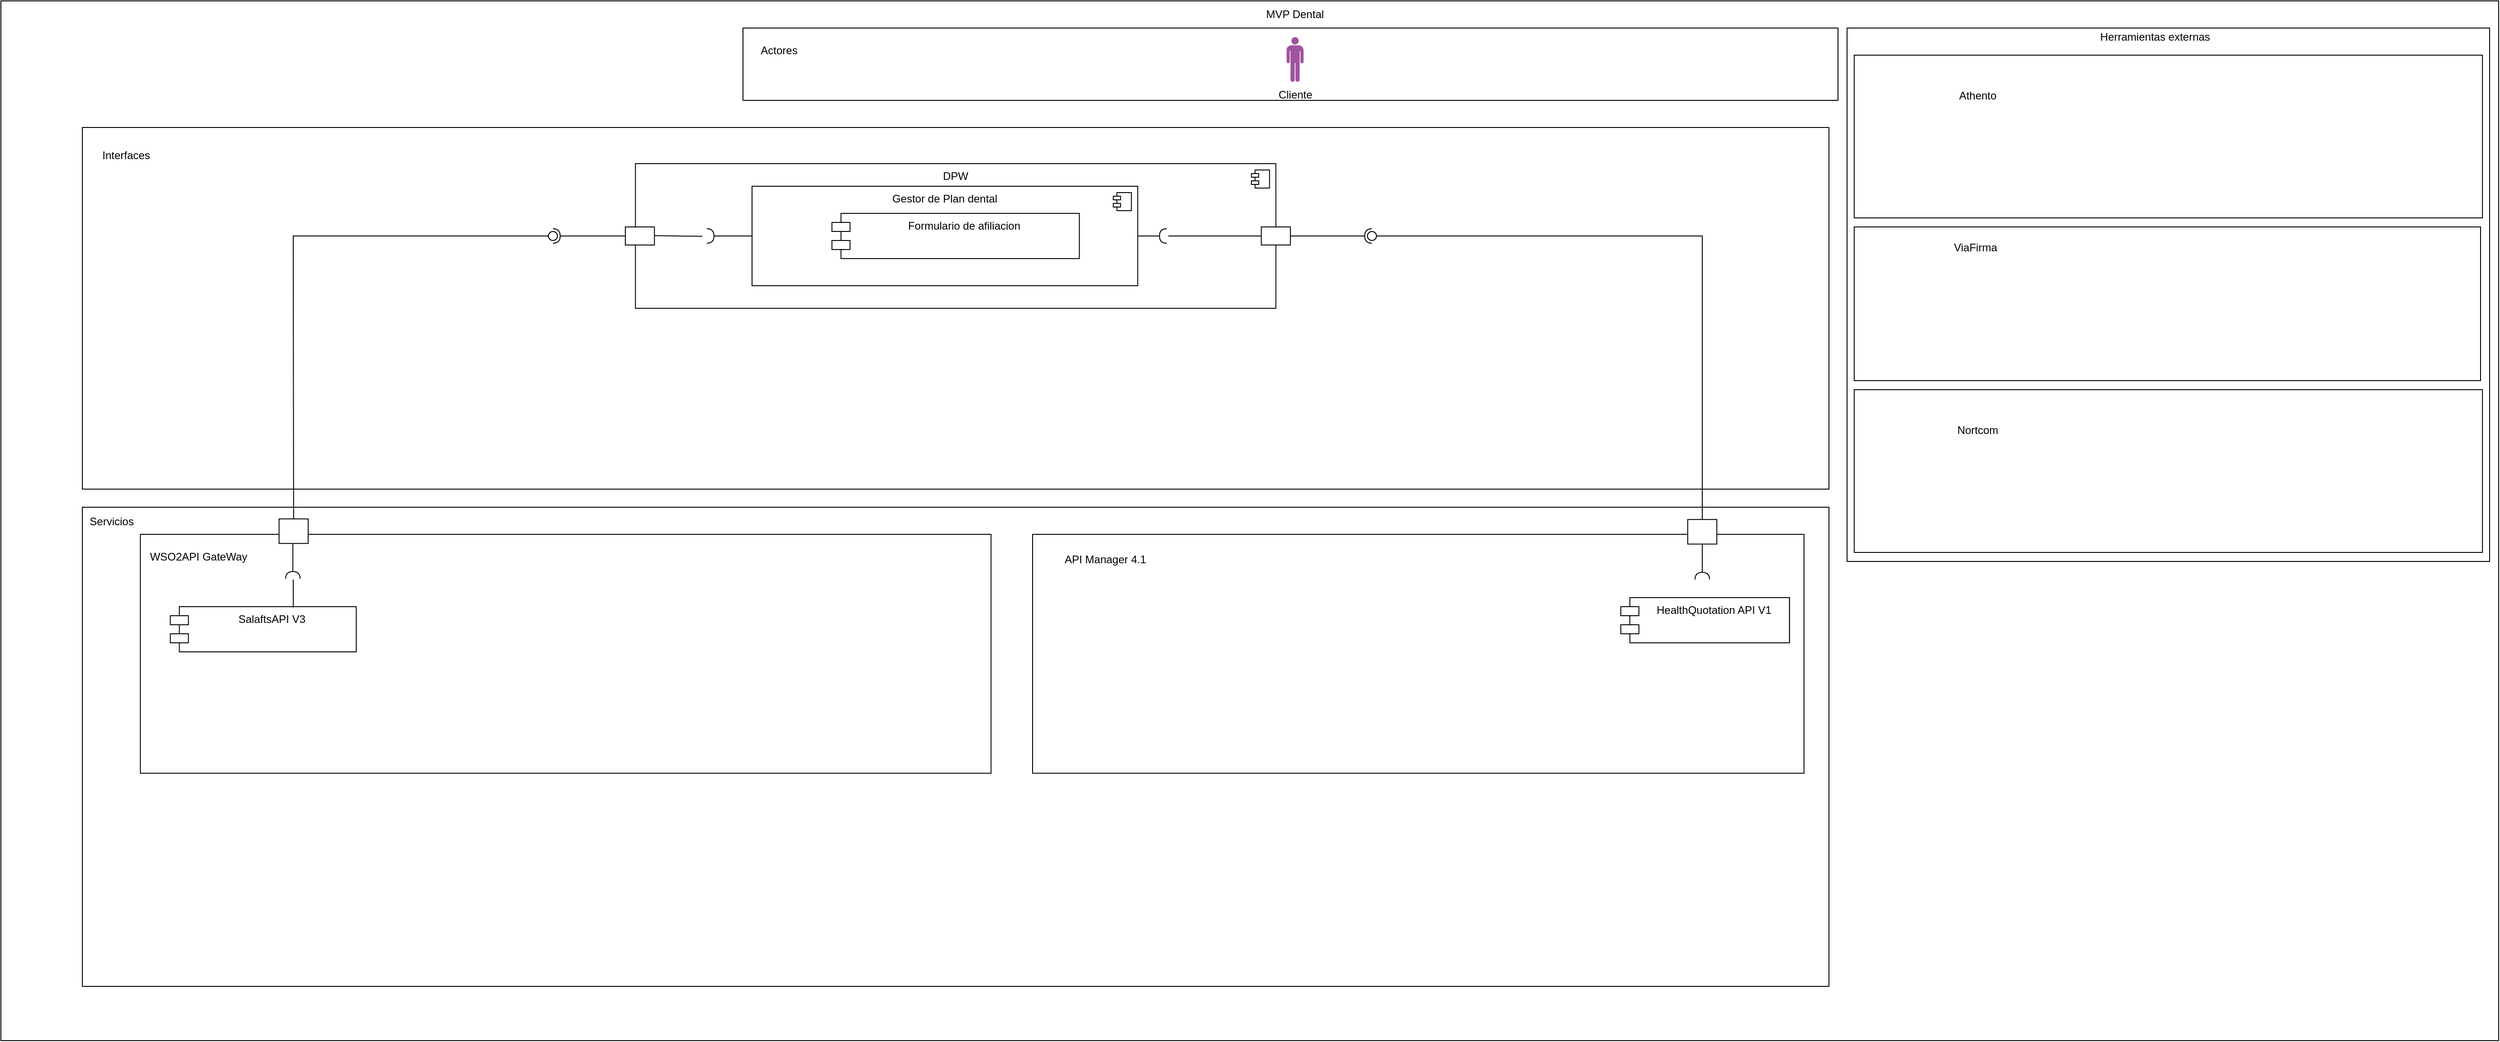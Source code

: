 <mxfile version="21.5.0" type="github">
  <diagram name="Página-1" id="krpdUyUT6v79SxLGfqw4">
    <mxGraphModel dx="3412" dy="1115" grid="1" gridSize="10" guides="1" tooltips="1" connect="1" arrows="1" fold="1" page="1" pageScale="1" pageWidth="827" pageHeight="1169" math="0" shadow="0">
      <root>
        <mxCell id="0" />
        <mxCell id="1" parent="0" />
        <mxCell id="VXzF6CQ3nzJFu0sVqifj-1" value="" style="rounded=0;whiteSpace=wrap;html=1;align=left;" parent="1" vertex="1">
          <mxGeometry x="-820" y="40" width="2760" height="1150" as="geometry" />
        </mxCell>
        <mxCell id="VXzF6CQ3nzJFu0sVqifj-2" value="MVP Dental" style="text;html=1;strokeColor=none;fillColor=none;align=center;verticalAlign=middle;whiteSpace=wrap;rounded=0;" parent="1" vertex="1">
          <mxGeometry x="500" y="40" width="220" height="30" as="geometry" />
        </mxCell>
        <mxCell id="VXzF6CQ3nzJFu0sVqifj-3" value="" style="rounded=0;whiteSpace=wrap;html=1;" parent="1" vertex="1">
          <mxGeometry y="70" width="1210" height="80" as="geometry" />
        </mxCell>
        <mxCell id="VXzF6CQ3nzJFu0sVqifj-4" value="Actores" style="text;html=1;strokeColor=none;fillColor=none;align=center;verticalAlign=middle;whiteSpace=wrap;rounded=0;" parent="1" vertex="1">
          <mxGeometry x="10" y="80" width="60" height="30" as="geometry" />
        </mxCell>
        <mxCell id="VXzF6CQ3nzJFu0sVqifj-5" value="Cliente" style="verticalLabelPosition=bottom;sketch=0;html=1;fillColor=#A153A0;verticalAlign=top;align=center;pointerEvents=1;shape=mxgraph.cisco_safe.design.actor_2;" parent="1" vertex="1">
          <mxGeometry x="600.5" y="80" width="19" height="50" as="geometry" />
        </mxCell>
        <mxCell id="VXzF6CQ3nzJFu0sVqifj-7" value="" style="rounded=0;whiteSpace=wrap;html=1;container=1;horizontal=0;" parent="1" vertex="1">
          <mxGeometry x="-730" y="180" width="1930" height="400" as="geometry">
            <mxRectangle x="10" y="160" width="50" height="40" as="alternateBounds" />
          </mxGeometry>
        </mxCell>
        <mxCell id="8SM5mn7jP-pG8jJ_LnsT-10" value="DPW" style="html=1;dropTarget=0;whiteSpace=wrap;verticalAlign=top;" vertex="1" parent="VXzF6CQ3nzJFu0sVqifj-7">
          <mxGeometry x="611.167" y="40" width="707.667" height="160" as="geometry" />
        </mxCell>
        <mxCell id="8SM5mn7jP-pG8jJ_LnsT-11" value="" style="shape=module;jettyWidth=8;jettyHeight=4;" vertex="1" parent="8SM5mn7jP-pG8jJ_LnsT-10">
          <mxGeometry x="1" width="20" height="20" relative="1" as="geometry">
            <mxPoint x="-27" y="7" as="offset" />
          </mxGeometry>
        </mxCell>
        <mxCell id="8SM5mn7jP-pG8jJ_LnsT-12" value="Gestor de Plan dental" style="html=1;dropTarget=0;whiteSpace=wrap;verticalAlign=top;" vertex="1" parent="VXzF6CQ3nzJFu0sVqifj-7">
          <mxGeometry x="739.997" y="65" width="426.208" height="110" as="geometry" />
        </mxCell>
        <mxCell id="8SM5mn7jP-pG8jJ_LnsT-13" value="" style="shape=module;jettyWidth=8;jettyHeight=4;" vertex="1" parent="8SM5mn7jP-pG8jJ_LnsT-12">
          <mxGeometry x="1" width="20" height="20" relative="1" as="geometry">
            <mxPoint x="-27" y="7" as="offset" />
          </mxGeometry>
        </mxCell>
        <mxCell id="VXzF6CQ3nzJFu0sVqifj-10" value="Interfaces" style="text;html=1;strokeColor=none;fillColor=none;align=center;verticalAlign=middle;whiteSpace=wrap;rounded=0;" parent="VXzF6CQ3nzJFu0sVqifj-7" vertex="1">
          <mxGeometry y="10.001" width="96.5" height="41.818" as="geometry" />
        </mxCell>
        <mxCell id="8SM5mn7jP-pG8jJ_LnsT-9" value="Formulario de afiliacion" style="shape=module;align=left;spacingLeft=20;align=center;verticalAlign=top;whiteSpace=wrap;html=1;" vertex="1" parent="VXzF6CQ3nzJFu0sVqifj-7">
          <mxGeometry x="828.287" y="95" width="273.417" height="50" as="geometry" />
        </mxCell>
        <mxCell id="8SM5mn7jP-pG8jJ_LnsT-31" value="" style="html=1;whiteSpace=wrap;" vertex="1" parent="VXzF6CQ3nzJFu0sVqifj-7">
          <mxGeometry x="1302.75" y="110" width="32.167" height="20" as="geometry" />
        </mxCell>
        <mxCell id="8SM5mn7jP-pG8jJ_LnsT-38" value="" style="rounded=0;orthogonalLoop=1;jettySize=auto;html=1;endArrow=halfCircle;endFill=0;entryX=0.5;entryY=0.5;endSize=6;strokeWidth=1;sketch=0;exitX=1;exitY=0.5;exitDx=0;exitDy=0;" edge="1" parent="VXzF6CQ3nzJFu0sVqifj-7" source="8SM5mn7jP-pG8jJ_LnsT-12">
          <mxGeometry relative="1" as="geometry">
            <mxPoint x="1109.75" y="145" as="sourcePoint" />
            <mxPoint x="1198.208" y="120" as="targetPoint" />
          </mxGeometry>
        </mxCell>
        <mxCell id="8SM5mn7jP-pG8jJ_LnsT-37" value="" style="rounded=0;orthogonalLoop=1;jettySize=auto;html=1;endArrow=none;endFill=0;sketch=0;sourcePerimeterSpacing=0;targetPerimeterSpacing=0;exitX=0;exitY=0.5;exitDx=0;exitDy=0;" edge="1" parent="VXzF6CQ3nzJFu0sVqifj-7" source="8SM5mn7jP-pG8jJ_LnsT-31">
          <mxGeometry relative="1" as="geometry">
            <mxPoint x="1286.667" y="120" as="sourcePoint" />
            <mxPoint x="1200" y="120" as="targetPoint" />
          </mxGeometry>
        </mxCell>
        <mxCell id="8SM5mn7jP-pG8jJ_LnsT-101" value="" style="html=1;whiteSpace=wrap;" vertex="1" parent="VXzF6CQ3nzJFu0sVqifj-7">
          <mxGeometry x="600" y="110" width="32.167" height="20" as="geometry" />
        </mxCell>
        <mxCell id="8SM5mn7jP-pG8jJ_LnsT-102" value="" style="rounded=0;orthogonalLoop=1;jettySize=auto;html=1;endArrow=halfCircle;endFill=0;endSize=6;strokeWidth=1;sketch=0;exitX=0;exitY=0.5;exitDx=0;exitDy=0;" edge="1" parent="VXzF6CQ3nzJFu0sVqifj-7" source="8SM5mn7jP-pG8jJ_LnsT-12">
          <mxGeometry relative="1" as="geometry">
            <mxPoint x="510" y="260" as="sourcePoint" />
            <mxPoint x="690" y="120" as="targetPoint" />
          </mxGeometry>
        </mxCell>
        <mxCell id="8SM5mn7jP-pG8jJ_LnsT-103" value="" style="rounded=0;orthogonalLoop=1;jettySize=auto;html=1;endArrow=none;endFill=0;sketch=0;sourcePerimeterSpacing=0;targetPerimeterSpacing=0;" edge="1" parent="VXzF6CQ3nzJFu0sVqifj-7">
          <mxGeometry relative="1" as="geometry">
            <mxPoint x="685.17" y="120.38" as="sourcePoint" />
            <mxPoint x="632.17" y="119.61" as="targetPoint" />
          </mxGeometry>
        </mxCell>
        <mxCell id="8SM5mn7jP-pG8jJ_LnsT-121" value="" style="rounded=0;orthogonalLoop=1;jettySize=auto;html=1;endArrow=halfCircle;endFill=0;entryX=0.5;entryY=0.5;endSize=6;strokeWidth=1;sketch=0;exitX=1;exitY=0.5;exitDx=0;exitDy=0;" edge="1" target="8SM5mn7jP-pG8jJ_LnsT-122" parent="VXzF6CQ3nzJFu0sVqifj-7" source="8SM5mn7jP-pG8jJ_LnsT-31">
          <mxGeometry relative="1" as="geometry">
            <mxPoint x="1389" y="245" as="sourcePoint" />
          </mxGeometry>
        </mxCell>
        <mxCell id="8SM5mn7jP-pG8jJ_LnsT-122" value="" style="ellipse;whiteSpace=wrap;html=1;align=center;aspect=fixed;resizable=0;points=[];outlineConnect=0;sketch=0;" vertex="1" parent="VXzF6CQ3nzJFu0sVqifj-7">
          <mxGeometry x="1420" y="115" width="10" height="10" as="geometry" />
        </mxCell>
        <mxCell id="8SM5mn7jP-pG8jJ_LnsT-140" value="" style="rounded=0;orthogonalLoop=1;jettySize=auto;html=1;endArrow=halfCircle;endFill=0;entryX=0.5;entryY=0.5;endSize=6;strokeWidth=1;sketch=0;" edge="1" target="8SM5mn7jP-pG8jJ_LnsT-141" parent="VXzF6CQ3nzJFu0sVqifj-7">
          <mxGeometry relative="1" as="geometry">
            <mxPoint x="540" y="120" as="sourcePoint" />
            <Array as="points">
              <mxPoint x="600" y="120" />
            </Array>
          </mxGeometry>
        </mxCell>
        <mxCell id="8SM5mn7jP-pG8jJ_LnsT-141" value="" style="ellipse;whiteSpace=wrap;html=1;align=center;aspect=fixed;resizable=0;points=[];outlineConnect=0;sketch=0;" vertex="1" parent="VXzF6CQ3nzJFu0sVqifj-7">
          <mxGeometry x="515" y="115" width="10" height="10" as="geometry" />
        </mxCell>
        <mxCell id="VXzF6CQ3nzJFu0sVqifj-11" value="" style="rounded=0;whiteSpace=wrap;html=1;container=1;" parent="1" vertex="1">
          <mxGeometry x="-730" y="600" width="1930" height="530" as="geometry" />
        </mxCell>
        <mxCell id="VXzF6CQ3nzJFu0sVqifj-12" value="Servicios" style="text;html=1;strokeColor=none;fillColor=none;align=center;verticalAlign=middle;whiteSpace=wrap;rounded=0;" parent="VXzF6CQ3nzJFu0sVqifj-11" vertex="1">
          <mxGeometry x="-16.5" y="1.46" width="96.5" height="28.538" as="geometry" />
        </mxCell>
        <mxCell id="VXzF6CQ3nzJFu0sVqifj-23" value="" style="rounded=0;whiteSpace=wrap;html=1;container=1;" parent="VXzF6CQ3nzJFu0sVqifj-11" vertex="1">
          <mxGeometry x="1050" y="30" width="852.417" height="264.25" as="geometry">
            <mxRectangle x="10" y="160" width="50" height="40" as="alternateBounds" />
          </mxGeometry>
        </mxCell>
        <mxCell id="VXzF6CQ3nzJFu0sVqifj-24" value="API Manager 4.1" style="text;html=1;strokeColor=none;fillColor=none;align=center;verticalAlign=middle;whiteSpace=wrap;rounded=0;" parent="VXzF6CQ3nzJFu0sVqifj-23" vertex="1">
          <mxGeometry y="12.819" width="160.833" height="29.912" as="geometry" />
        </mxCell>
        <mxCell id="8SM5mn7jP-pG8jJ_LnsT-4" value="HealthQuotation API V1" style="shape=module;align=left;spacingLeft=20;align=center;verticalAlign=top;whiteSpace=wrap;html=1;" vertex="1" parent="VXzF6CQ3nzJFu0sVqifj-23">
          <mxGeometry x="650" y="70" width="186.33" height="50" as="geometry" />
        </mxCell>
        <mxCell id="8SM5mn7jP-pG8jJ_LnsT-51" value="" style="ellipse;whiteSpace=wrap;html=1;align=center;aspect=fixed;fillColor=none;strokeColor=none;resizable=0;points=[[0.5,0.5]];outlineConnect=0;" vertex="1" parent="VXzF6CQ3nzJFu0sVqifj-23">
          <mxGeometry x="703.5" y="30" width="10" height="10" as="geometry" />
        </mxCell>
        <mxCell id="8SM5mn7jP-pG8jJ_LnsT-57" value="HealthQuotation API V1" style="shape=module;align=left;spacingLeft=20;align=center;verticalAlign=top;whiteSpace=wrap;html=1;" vertex="1" parent="VXzF6CQ3nzJFu0sVqifj-23">
          <mxGeometry x="650" y="70" width="186.33" height="50" as="geometry" />
        </mxCell>
        <mxCell id="8SM5mn7jP-pG8jJ_LnsT-41" value="" style="html=1;whiteSpace=wrap;" vertex="1" parent="VXzF6CQ3nzJFu0sVqifj-11">
          <mxGeometry x="1773.92" y="13.589" width="32.167" height="27.179" as="geometry" />
        </mxCell>
        <mxCell id="8SM5mn7jP-pG8jJ_LnsT-50" value="" style="rounded=0;orthogonalLoop=1;jettySize=auto;html=1;endArrow=halfCircle;endFill=0;endSize=6;strokeWidth=1;sketch=0;fontSize=12;curved=1;exitX=0.5;exitY=1;exitDx=0;exitDy=0;" edge="1" parent="VXzF6CQ3nzJFu0sVqifj-11" source="8SM5mn7jP-pG8jJ_LnsT-41">
          <mxGeometry relative="1" as="geometry">
            <mxPoint x="1790" y="65" as="sourcePoint" />
            <mxPoint x="1790" y="80" as="targetPoint" />
            <Array as="points">
              <mxPoint x="1790" y="60" />
            </Array>
          </mxGeometry>
        </mxCell>
        <mxCell id="8SM5mn7jP-pG8jJ_LnsT-68" value="" style="rounded=0;whiteSpace=wrap;html=1;container=1;" vertex="1" parent="VXzF6CQ3nzJFu0sVqifj-11">
          <mxGeometry x="64.11" y="30" width="940" height="264.25" as="geometry">
            <mxRectangle x="10" y="160" width="50" height="40" as="alternateBounds" />
          </mxGeometry>
        </mxCell>
        <mxCell id="8SM5mn7jP-pG8jJ_LnsT-69" value="WSO2API GateWay" style="text;html=1;strokeColor=none;fillColor=none;align=center;verticalAlign=middle;whiteSpace=wrap;rounded=0;" vertex="1" parent="8SM5mn7jP-pG8jJ_LnsT-68">
          <mxGeometry x="-24.11" y="10.089" width="177.358" height="29.912" as="geometry" />
        </mxCell>
        <mxCell id="8SM5mn7jP-pG8jJ_LnsT-70" value="SalaftsAPI V3" style="shape=module;align=left;spacingLeft=20;align=center;verticalAlign=top;whiteSpace=wrap;html=1;" vertex="1" parent="8SM5mn7jP-pG8jJ_LnsT-68">
          <mxGeometry x="33.082" y="80" width="205.475" height="50" as="geometry" />
        </mxCell>
        <mxCell id="8SM5mn7jP-pG8jJ_LnsT-71" value="" style="ellipse;whiteSpace=wrap;html=1;align=center;aspect=fixed;fillColor=none;strokeColor=none;resizable=0;points=[[0.5,0.5]];outlineConnect=0;" vertex="1" parent="8SM5mn7jP-pG8jJ_LnsT-68">
          <mxGeometry x="775.783" y="30" width="10" height="10" as="geometry" />
        </mxCell>
        <mxCell id="8SM5mn7jP-pG8jJ_LnsT-88" value="" style="html=1;whiteSpace=wrap;" vertex="1" parent="8SM5mn7jP-pG8jJ_LnsT-68">
          <mxGeometry x="153.25" y="-17.091" width="32.167" height="27.179" as="geometry" />
        </mxCell>
        <mxCell id="8SM5mn7jP-pG8jJ_LnsT-92" value="" style="rounded=0;orthogonalLoop=1;jettySize=auto;html=1;endArrow=halfCircle;endFill=0;endSize=6;strokeWidth=1;sketch=0;fontSize=12;curved=1;exitX=0.5;exitY=1;exitDx=0;exitDy=0;" edge="1" parent="8SM5mn7jP-pG8jJ_LnsT-68">
          <mxGeometry relative="1" as="geometry">
            <mxPoint x="168.5" y="10.09" as="sourcePoint" />
            <mxPoint x="168.5" y="49.09" as="targetPoint" />
            <Array as="points">
              <mxPoint x="168.5" y="29.09" />
            </Array>
          </mxGeometry>
        </mxCell>
        <mxCell id="8SM5mn7jP-pG8jJ_LnsT-56" value="" style="rounded=0;orthogonalLoop=1;jettySize=auto;html=1;endArrow=none;endFill=0;sketch=0;sourcePerimeterSpacing=0;targetPerimeterSpacing=0;entryX=0.642;entryY=0.02;entryDx=0;entryDy=0;entryPerimeter=0;" edge="1" parent="8SM5mn7jP-pG8jJ_LnsT-68">
          <mxGeometry relative="1" as="geometry">
            <mxPoint x="168.89" y="50" as="sourcePoint" />
            <mxPoint x="168.997" y="81.0" as="targetPoint" />
          </mxGeometry>
        </mxCell>
        <mxCell id="VXzF6CQ3nzJFu0sVqifj-13" value="" style="rounded=0;whiteSpace=wrap;html=1;container=1;" parent="1" vertex="1">
          <mxGeometry x="1220" y="70" width="710" height="590" as="geometry" />
        </mxCell>
        <mxCell id="VXzF6CQ3nzJFu0sVqifj-15" value="" style="rounded=0;whiteSpace=wrap;html=1;container=1;" parent="VXzF6CQ3nzJFu0sVqifj-13" vertex="1">
          <mxGeometry x="7.91" y="30" width="694.19" height="180" as="geometry" />
        </mxCell>
        <mxCell id="VXzF6CQ3nzJFu0sVqifj-16" value="Athento" style="text;html=1;strokeColor=none;fillColor=none;align=center;verticalAlign=middle;whiteSpace=wrap;rounded=0;" parent="VXzF6CQ3nzJFu0sVqifj-15" vertex="1">
          <mxGeometry x="45.766" y="18" width="181.266" height="54" as="geometry" />
        </mxCell>
        <mxCell id="VXzF6CQ3nzJFu0sVqifj-17" value="" style="rounded=0;whiteSpace=wrap;html=1;container=1;" parent="VXzF6CQ3nzJFu0sVqifj-13" vertex="1">
          <mxGeometry x="7.91" y="220" width="692.09" height="170" as="geometry" />
        </mxCell>
        <mxCell id="VXzF6CQ3nzJFu0sVqifj-18" value="ViaFirma" style="text;html=1;strokeColor=none;fillColor=none;align=center;verticalAlign=middle;whiteSpace=wrap;rounded=0;" parent="VXzF6CQ3nzJFu0sVqifj-17" vertex="1">
          <mxGeometry x="44.98" y="9.379" width="178.152" height="28.138" as="geometry" />
        </mxCell>
        <mxCell id="VXzF6CQ3nzJFu0sVqifj-22" value="Herramientas externas" style="text;html=1;strokeColor=none;fillColor=none;align=center;verticalAlign=middle;whiteSpace=wrap;rounded=0;" parent="VXzF6CQ3nzJFu0sVqifj-13" vertex="1">
          <mxGeometry x="250" width="181.27" height="20" as="geometry" />
        </mxCell>
        <mxCell id="VXzF6CQ3nzJFu0sVqifj-19" value="" style="rounded=0;whiteSpace=wrap;html=1;container=1;" parent="VXzF6CQ3nzJFu0sVqifj-13" vertex="1">
          <mxGeometry x="7.91" y="400" width="694.19" height="180" as="geometry" />
        </mxCell>
        <mxCell id="VXzF6CQ3nzJFu0sVqifj-20" value="Nortcom" style="text;html=1;strokeColor=none;fillColor=none;align=center;verticalAlign=middle;whiteSpace=wrap;rounded=0;" parent="VXzF6CQ3nzJFu0sVqifj-19" vertex="1">
          <mxGeometry x="45.766" y="18" width="181.266" height="54" as="geometry" />
        </mxCell>
        <mxCell id="8SM5mn7jP-pG8jJ_LnsT-15" value="" style="ellipse;whiteSpace=wrap;html=1;align=center;aspect=fixed;fillColor=none;strokeColor=none;resizable=0;points=[[0.5,0.5]];outlineConnect=0;" vertex="1" parent="1">
          <mxGeometry x="660" y="320" width="10" height="10" as="geometry" />
        </mxCell>
        <mxCell id="8SM5mn7jP-pG8jJ_LnsT-120" value="" style="rounded=0;orthogonalLoop=1;jettySize=auto;html=1;endArrow=none;endFill=0;sketch=0;sourcePerimeterSpacing=0;targetPerimeterSpacing=0;exitX=0.5;exitY=0;exitDx=0;exitDy=0;" edge="1" target="8SM5mn7jP-pG8jJ_LnsT-122" parent="1" source="8SM5mn7jP-pG8jJ_LnsT-41">
          <mxGeometry relative="1" as="geometry">
            <mxPoint x="619" y="425" as="sourcePoint" />
            <Array as="points">
              <mxPoint x="1060" y="300" />
            </Array>
          </mxGeometry>
        </mxCell>
        <mxCell id="8SM5mn7jP-pG8jJ_LnsT-139" value="" style="rounded=0;orthogonalLoop=1;jettySize=auto;html=1;endArrow=none;endFill=0;sketch=0;sourcePerimeterSpacing=0;targetPerimeterSpacing=0;exitX=0.5;exitY=0;exitDx=0;exitDy=0;" edge="1" target="8SM5mn7jP-pG8jJ_LnsT-141" parent="1" source="8SM5mn7jP-pG8jJ_LnsT-88">
          <mxGeometry relative="1" as="geometry">
            <mxPoint x="-230" y="300" as="sourcePoint" />
            <Array as="points">
              <mxPoint x="-497" y="300" />
            </Array>
          </mxGeometry>
        </mxCell>
      </root>
    </mxGraphModel>
  </diagram>
</mxfile>
